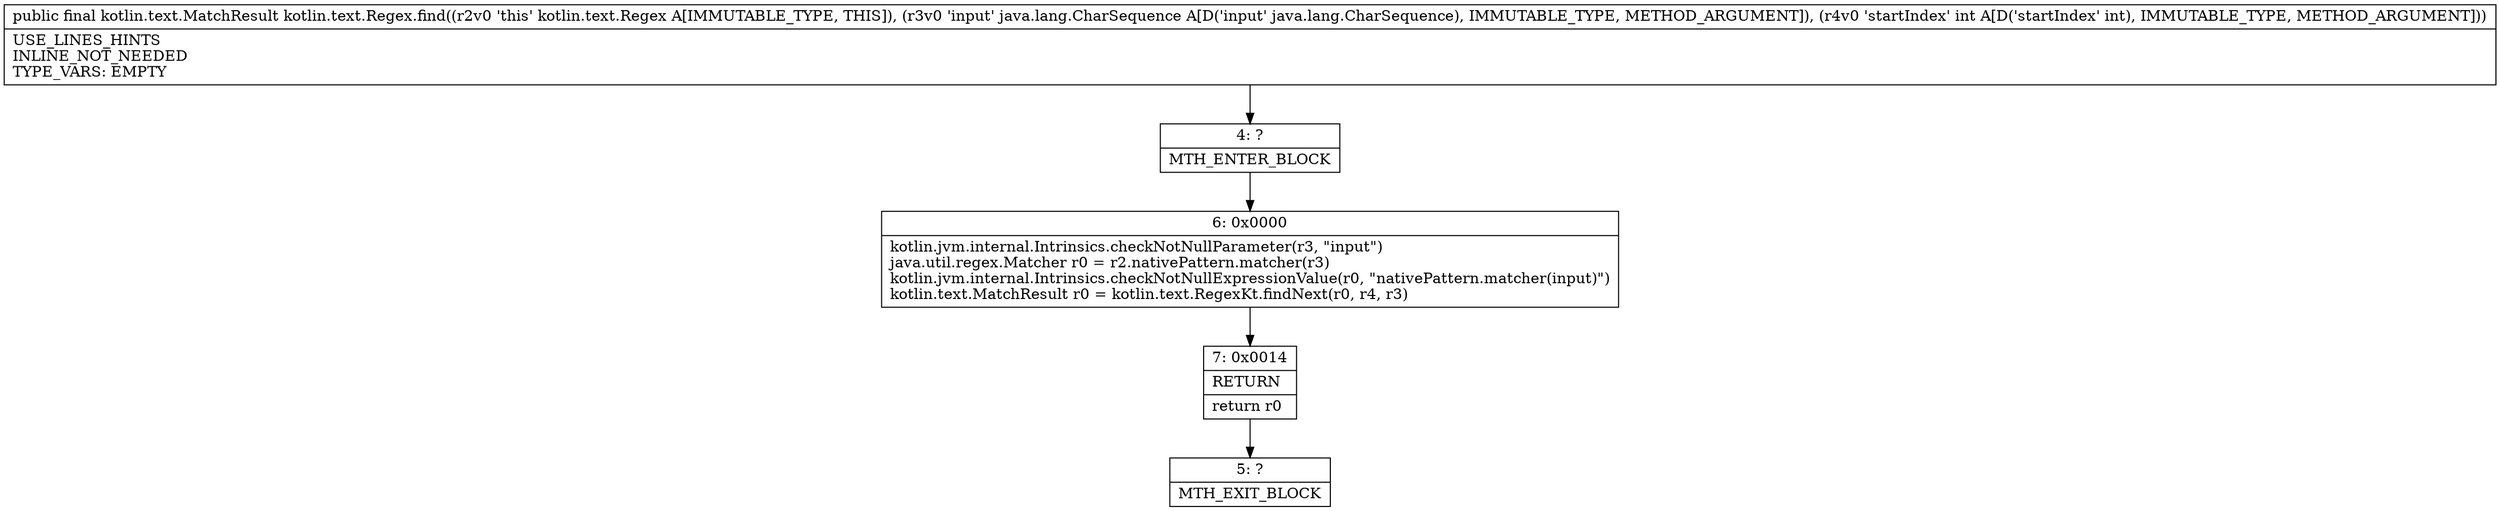 digraph "CFG forkotlin.text.Regex.find(Ljava\/lang\/CharSequence;I)Lkotlin\/text\/MatchResult;" {
Node_4 [shape=record,label="{4\:\ ?|MTH_ENTER_BLOCK\l}"];
Node_6 [shape=record,label="{6\:\ 0x0000|kotlin.jvm.internal.Intrinsics.checkNotNullParameter(r3, \"input\")\ljava.util.regex.Matcher r0 = r2.nativePattern.matcher(r3)\lkotlin.jvm.internal.Intrinsics.checkNotNullExpressionValue(r0, \"nativePattern.matcher(input)\")\lkotlin.text.MatchResult r0 = kotlin.text.RegexKt.findNext(r0, r4, r3)\l}"];
Node_7 [shape=record,label="{7\:\ 0x0014|RETURN\l|return r0\l}"];
Node_5 [shape=record,label="{5\:\ ?|MTH_EXIT_BLOCK\l}"];
MethodNode[shape=record,label="{public final kotlin.text.MatchResult kotlin.text.Regex.find((r2v0 'this' kotlin.text.Regex A[IMMUTABLE_TYPE, THIS]), (r3v0 'input' java.lang.CharSequence A[D('input' java.lang.CharSequence), IMMUTABLE_TYPE, METHOD_ARGUMENT]), (r4v0 'startIndex' int A[D('startIndex' int), IMMUTABLE_TYPE, METHOD_ARGUMENT]))  | USE_LINES_HINTS\lINLINE_NOT_NEEDED\lTYPE_VARS: EMPTY\l}"];
MethodNode -> Node_4;Node_4 -> Node_6;
Node_6 -> Node_7;
Node_7 -> Node_5;
}

